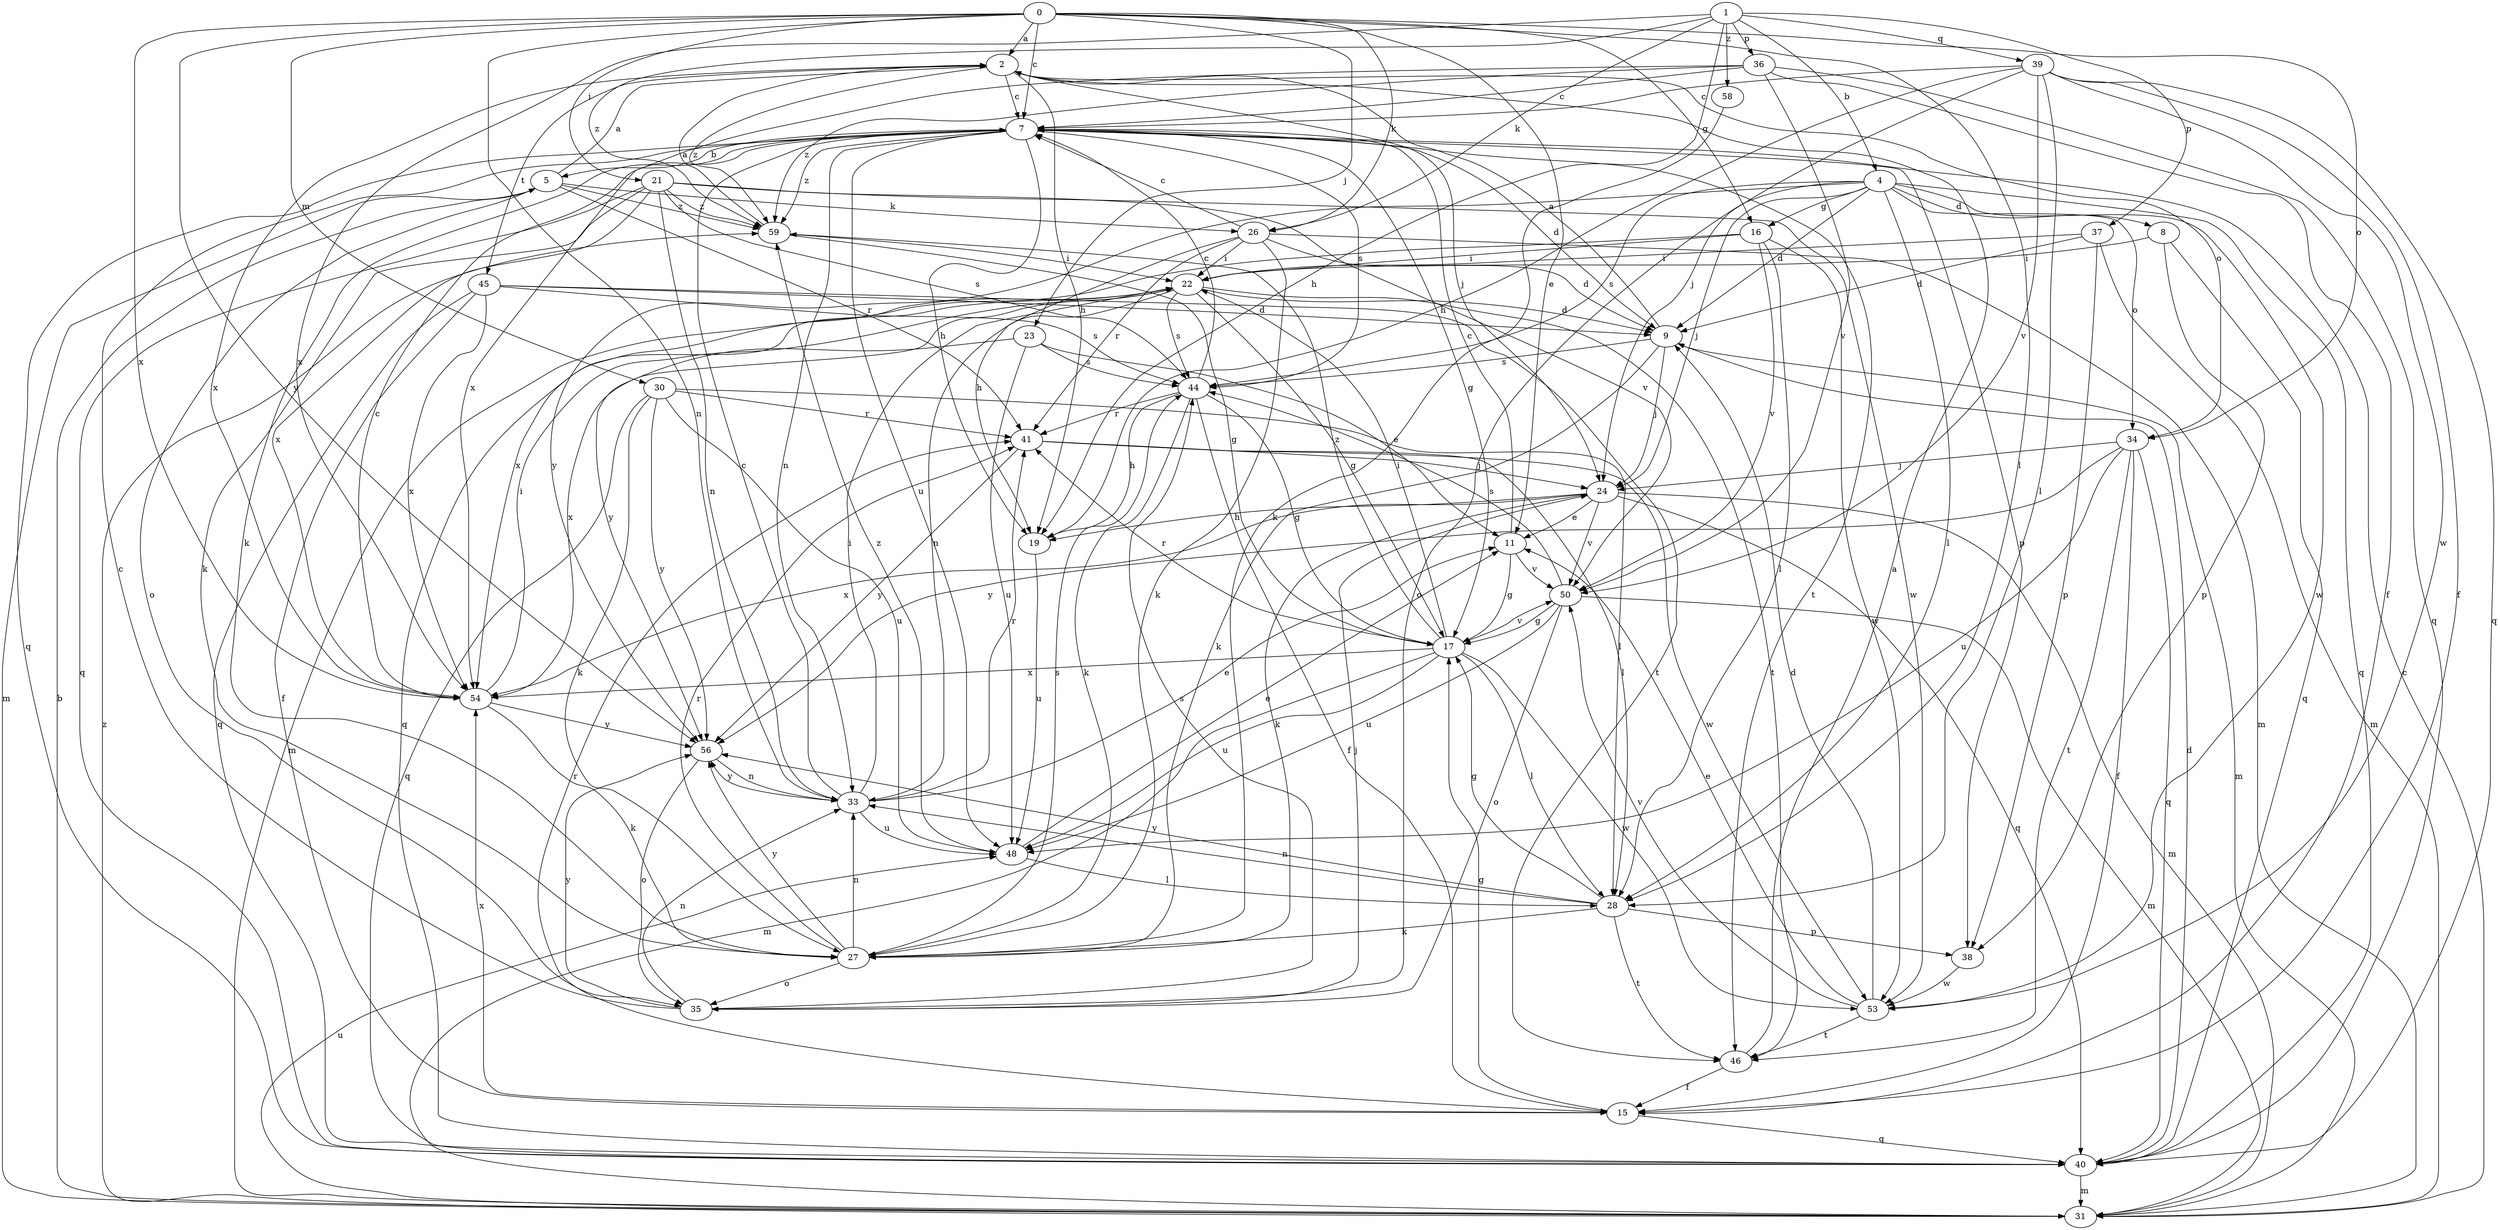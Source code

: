 strict digraph  {
0;
1;
2;
4;
5;
7;
8;
9;
11;
15;
16;
17;
19;
21;
22;
23;
24;
26;
27;
28;
30;
31;
33;
34;
35;
36;
37;
38;
39;
40;
41;
44;
45;
46;
48;
50;
53;
54;
56;
58;
59;
0 -> 2  [label=a];
0 -> 7  [label=c];
0 -> 11  [label=e];
0 -> 16  [label=g];
0 -> 21  [label=i];
0 -> 23  [label=j];
0 -> 26  [label=k];
0 -> 28  [label=l];
0 -> 30  [label=m];
0 -> 33  [label=n];
0 -> 34  [label=o];
0 -> 54  [label=x];
0 -> 56  [label=y];
1 -> 4  [label=b];
1 -> 19  [label=h];
1 -> 26  [label=k];
1 -> 36  [label=p];
1 -> 37  [label=p];
1 -> 39  [label=q];
1 -> 54  [label=x];
1 -> 58  [label=z];
1 -> 59  [label=z];
2 -> 7  [label=c];
2 -> 19  [label=h];
2 -> 24  [label=j];
2 -> 34  [label=o];
2 -> 45  [label=t];
2 -> 54  [label=x];
2 -> 59  [label=z];
4 -> 8  [label=d];
4 -> 9  [label=d];
4 -> 16  [label=g];
4 -> 24  [label=j];
4 -> 28  [label=l];
4 -> 34  [label=o];
4 -> 35  [label=o];
4 -> 40  [label=q];
4 -> 44  [label=s];
4 -> 53  [label=w];
4 -> 56  [label=y];
5 -> 2  [label=a];
5 -> 26  [label=k];
5 -> 31  [label=m];
5 -> 35  [label=o];
5 -> 41  [label=r];
5 -> 59  [label=z];
7 -> 5  [label=b];
7 -> 9  [label=d];
7 -> 17  [label=g];
7 -> 19  [label=h];
7 -> 27  [label=k];
7 -> 33  [label=n];
7 -> 38  [label=p];
7 -> 40  [label=q];
7 -> 44  [label=s];
7 -> 46  [label=t];
7 -> 48  [label=u];
7 -> 59  [label=z];
8 -> 22  [label=i];
8 -> 38  [label=p];
8 -> 40  [label=q];
9 -> 2  [label=a];
9 -> 24  [label=j];
9 -> 27  [label=k];
9 -> 31  [label=m];
9 -> 44  [label=s];
11 -> 7  [label=c];
11 -> 17  [label=g];
11 -> 50  [label=v];
15 -> 17  [label=g];
15 -> 40  [label=q];
15 -> 41  [label=r];
15 -> 54  [label=x];
16 -> 22  [label=i];
16 -> 28  [label=l];
16 -> 50  [label=v];
16 -> 53  [label=w];
16 -> 54  [label=x];
17 -> 22  [label=i];
17 -> 28  [label=l];
17 -> 31  [label=m];
17 -> 41  [label=r];
17 -> 48  [label=u];
17 -> 50  [label=v];
17 -> 53  [label=w];
17 -> 54  [label=x];
17 -> 59  [label=z];
19 -> 48  [label=u];
21 -> 27  [label=k];
21 -> 33  [label=n];
21 -> 40  [label=q];
21 -> 44  [label=s];
21 -> 50  [label=v];
21 -> 53  [label=w];
21 -> 54  [label=x];
21 -> 59  [label=z];
22 -> 9  [label=d];
22 -> 17  [label=g];
22 -> 31  [label=m];
22 -> 33  [label=n];
22 -> 40  [label=q];
22 -> 44  [label=s];
22 -> 46  [label=t];
22 -> 56  [label=y];
23 -> 11  [label=e];
23 -> 44  [label=s];
23 -> 48  [label=u];
23 -> 54  [label=x];
24 -> 11  [label=e];
24 -> 19  [label=h];
24 -> 27  [label=k];
24 -> 31  [label=m];
24 -> 40  [label=q];
24 -> 50  [label=v];
24 -> 54  [label=x];
26 -> 7  [label=c];
26 -> 9  [label=d];
26 -> 19  [label=h];
26 -> 22  [label=i];
26 -> 27  [label=k];
26 -> 31  [label=m];
26 -> 41  [label=r];
27 -> 33  [label=n];
27 -> 35  [label=o];
27 -> 41  [label=r];
27 -> 44  [label=s];
27 -> 56  [label=y];
28 -> 17  [label=g];
28 -> 27  [label=k];
28 -> 33  [label=n];
28 -> 38  [label=p];
28 -> 46  [label=t];
28 -> 56  [label=y];
30 -> 27  [label=k];
30 -> 28  [label=l];
30 -> 40  [label=q];
30 -> 41  [label=r];
30 -> 48  [label=u];
30 -> 56  [label=y];
31 -> 5  [label=b];
31 -> 7  [label=c];
31 -> 48  [label=u];
31 -> 59  [label=z];
33 -> 7  [label=c];
33 -> 11  [label=e];
33 -> 22  [label=i];
33 -> 41  [label=r];
33 -> 48  [label=u];
33 -> 56  [label=y];
34 -> 15  [label=f];
34 -> 24  [label=j];
34 -> 40  [label=q];
34 -> 46  [label=t];
34 -> 48  [label=u];
34 -> 56  [label=y];
35 -> 7  [label=c];
35 -> 24  [label=j];
35 -> 33  [label=n];
35 -> 44  [label=s];
35 -> 56  [label=y];
36 -> 7  [label=c];
36 -> 15  [label=f];
36 -> 40  [label=q];
36 -> 50  [label=v];
36 -> 54  [label=x];
36 -> 59  [label=z];
37 -> 9  [label=d];
37 -> 22  [label=i];
37 -> 31  [label=m];
37 -> 38  [label=p];
38 -> 53  [label=w];
39 -> 7  [label=c];
39 -> 15  [label=f];
39 -> 19  [label=h];
39 -> 24  [label=j];
39 -> 28  [label=l];
39 -> 40  [label=q];
39 -> 50  [label=v];
39 -> 53  [label=w];
40 -> 9  [label=d];
40 -> 31  [label=m];
41 -> 24  [label=j];
41 -> 28  [label=l];
41 -> 53  [label=w];
41 -> 56  [label=y];
44 -> 7  [label=c];
44 -> 15  [label=f];
44 -> 17  [label=g];
44 -> 19  [label=h];
44 -> 27  [label=k];
44 -> 41  [label=r];
45 -> 9  [label=d];
45 -> 15  [label=f];
45 -> 40  [label=q];
45 -> 44  [label=s];
45 -> 46  [label=t];
45 -> 54  [label=x];
46 -> 2  [label=a];
46 -> 15  [label=f];
48 -> 11  [label=e];
48 -> 28  [label=l];
48 -> 59  [label=z];
50 -> 17  [label=g];
50 -> 31  [label=m];
50 -> 35  [label=o];
50 -> 44  [label=s];
50 -> 48  [label=u];
53 -> 9  [label=d];
53 -> 11  [label=e];
53 -> 46  [label=t];
53 -> 50  [label=v];
54 -> 7  [label=c];
54 -> 22  [label=i];
54 -> 27  [label=k];
54 -> 56  [label=y];
56 -> 33  [label=n];
56 -> 35  [label=o];
58 -> 27  [label=k];
59 -> 2  [label=a];
59 -> 17  [label=g];
59 -> 22  [label=i];
}
